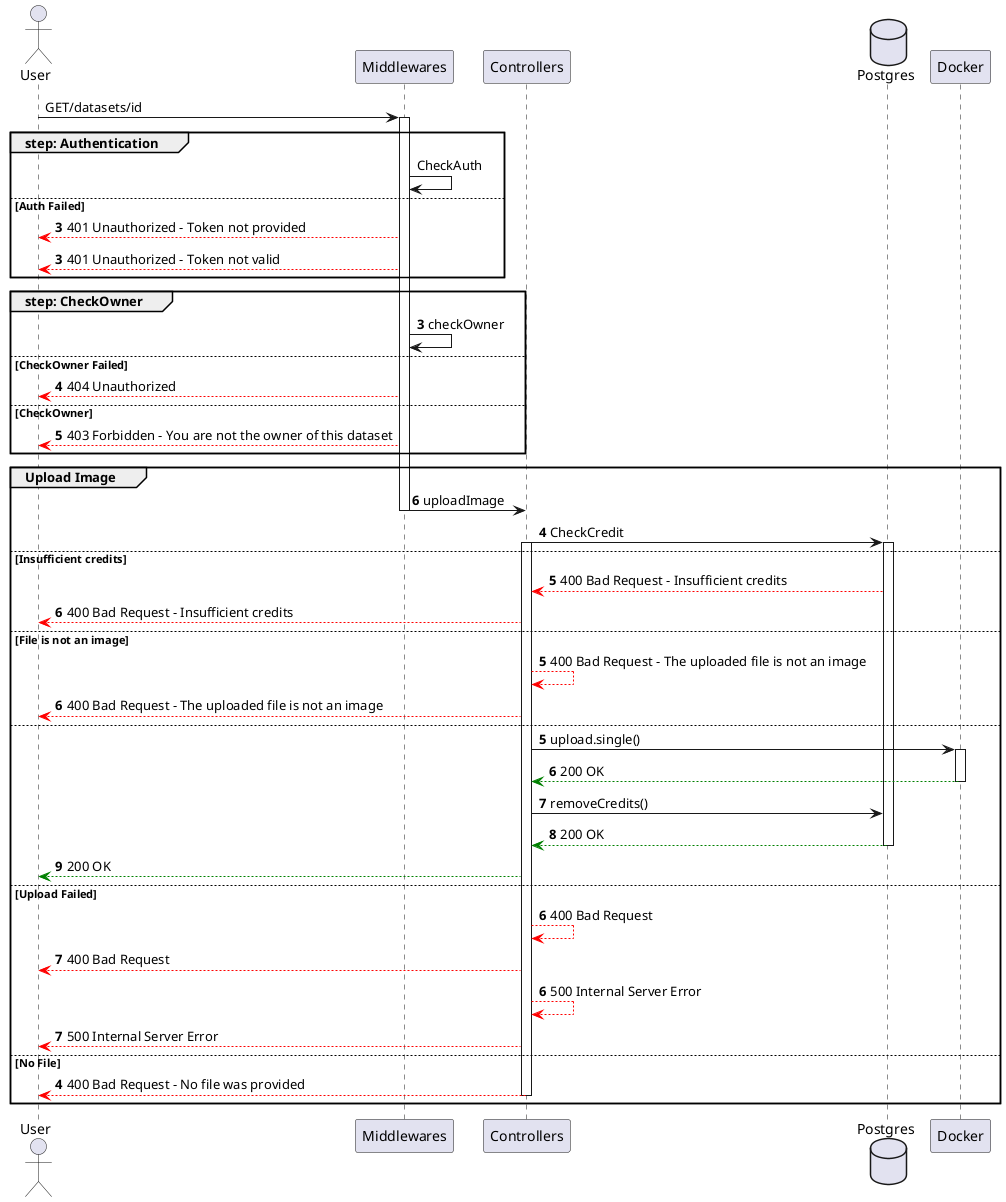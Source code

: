 @startuml

actor User

participant Middlewares
participant Controllers
database Postgres
participant Docker 

User -> Middlewares ++: GET/datasets/id
group step: Authentication
    Middlewares -> Middlewares : CheckAuth
else Auth Failed
    autonumber 3
    Middlewares --[#red]> User : 401 Unauthorized - Token not provided
    autonumber 3
    Middlewares --[#red]> User : 401 Unauthorized - Token not valid
end
group step: CheckOwner 
    autonumber 3
    Middlewares -> Middlewares : checkOwner 
else CheckOwner Failed
autonumber 4
    Middlewares --[#red]> User : 404 Unauthorized
else CheckOwner 
    Middlewares --[#red]> User : 403 Forbidden - You are not the owner of this dataset
end
group Upload Image
    Middlewares -> Controllers --: uploadImage
    autonumber 4
    Controllers -> Postgres++: CheckCredit
    activate Controllers    
else Insufficient credits
    autonumber 5
    Postgres --[#red]> Controllers: 400 Bad Request - Insufficient credits
    Controllers --[#red]> User: 400 Bad Request - Insufficient credits
else File is not an image
    autonumber 5
    Controllers --[#red]> Controllers: 400 Bad Request - The uploaded file is not an image
    Controllers --[#red]> User: 400 Bad Request - The uploaded file is not an image
else 
    autonumber 5
    Controllers -> Docker++: upload.single()
    Docker --[#green]> Controllers--: 200 OK
    Controllers -> Postgres: removeCredits()
    Postgres --[#green]> Controllers--: 200 OK
    Controllers --[#green]> User: 200 OK
else Upload Failed
    autonumber 6
    Controllers --[#red]> Controllers: 400 Bad Request
    Controllers --[#red]> User: 400 Bad Request
    autonumber 6
    Controllers --[#red]> Controllers: 500 Internal Server Error
    Controllers --[#red]> User: 500 Internal Server Error
else No File
    autonumber 4
    Controllers --[#red]> User --: 400 Bad Request - No file was provided
end

@enduml